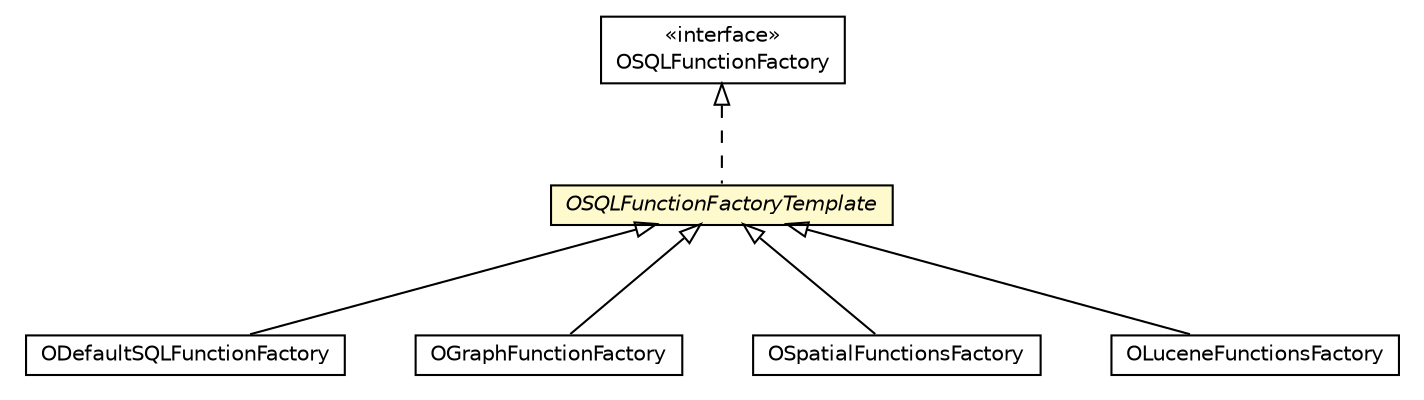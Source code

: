 #!/usr/local/bin/dot
#
# Class diagram 
# Generated by UMLGraph version R5_6-24-gf6e263 (http://www.umlgraph.org/)
#

digraph G {
	edge [fontname="Helvetica",fontsize=10,labelfontname="Helvetica",labelfontsize=10];
	node [fontname="Helvetica",fontsize=10,shape=plaintext];
	nodesep=0.25;
	ranksep=0.5;
	// com.orientechnologies.orient.core.sql.functions.OSQLFunctionFactory
	c5881393 [label=<<table title="com.orientechnologies.orient.core.sql.functions.OSQLFunctionFactory" border="0" cellborder="1" cellspacing="0" cellpadding="2" port="p" href="./OSQLFunctionFactory.html">
		<tr><td><table border="0" cellspacing="0" cellpadding="1">
<tr><td align="center" balign="center"> &#171;interface&#187; </td></tr>
<tr><td align="center" balign="center"> OSQLFunctionFactory </td></tr>
		</table></td></tr>
		</table>>, URL="./OSQLFunctionFactory.html", fontname="Helvetica", fontcolor="black", fontsize=10.0];
	// com.orientechnologies.orient.core.sql.functions.ODefaultSQLFunctionFactory
	c5881396 [label=<<table title="com.orientechnologies.orient.core.sql.functions.ODefaultSQLFunctionFactory" border="0" cellborder="1" cellspacing="0" cellpadding="2" port="p" href="./ODefaultSQLFunctionFactory.html">
		<tr><td><table border="0" cellspacing="0" cellpadding="1">
<tr><td align="center" balign="center"> ODefaultSQLFunctionFactory </td></tr>
		</table></td></tr>
		</table>>, URL="./ODefaultSQLFunctionFactory.html", fontname="Helvetica", fontcolor="black", fontsize=10.0];
	// com.orientechnologies.orient.core.sql.functions.OSQLFunctionFactoryTemplate
	c5881400 [label=<<table title="com.orientechnologies.orient.core.sql.functions.OSQLFunctionFactoryTemplate" border="0" cellborder="1" cellspacing="0" cellpadding="2" port="p" bgcolor="lemonChiffon" href="./OSQLFunctionFactoryTemplate.html">
		<tr><td><table border="0" cellspacing="0" cellpadding="1">
<tr><td align="center" balign="center"><font face="Helvetica-Oblique"> OSQLFunctionFactoryTemplate </font></td></tr>
		</table></td></tr>
		</table>>, URL="./OSQLFunctionFactoryTemplate.html", fontname="Helvetica", fontcolor="black", fontsize=10.0];
	// com.orientechnologies.orient.graph.sql.functions.OGraphFunctionFactory
	c5882854 [label=<<table title="com.orientechnologies.orient.graph.sql.functions.OGraphFunctionFactory" border="0" cellborder="1" cellspacing="0" cellpadding="2" port="p" href="../../../graph/sql/functions/OGraphFunctionFactory.html">
		<tr><td><table border="0" cellspacing="0" cellpadding="1">
<tr><td align="center" balign="center"> OGraphFunctionFactory </td></tr>
		</table></td></tr>
		</table>>, URL="../../../graph/sql/functions/OGraphFunctionFactory.html", fontname="Helvetica", fontcolor="black", fontsize=10.0];
	// com.orientechnologies.spatial.functions.OSpatialFunctionsFactory
	c5883011 [label=<<table title="com.orientechnologies.spatial.functions.OSpatialFunctionsFactory" border="0" cellborder="1" cellspacing="0" cellpadding="2" port="p" href="../../../../spatial/functions/OSpatialFunctionsFactory.html">
		<tr><td><table border="0" cellspacing="0" cellpadding="1">
<tr><td align="center" balign="center"> OSpatialFunctionsFactory </td></tr>
		</table></td></tr>
		</table>>, URL="../../../../spatial/functions/OSpatialFunctionsFactory.html", fontname="Helvetica", fontcolor="black", fontsize=10.0];
	// com.orientechnologies.lucene.functions.OLuceneFunctionsFactory
	c5883074 [label=<<table title="com.orientechnologies.lucene.functions.OLuceneFunctionsFactory" border="0" cellborder="1" cellspacing="0" cellpadding="2" port="p" href="../../../../lucene/functions/OLuceneFunctionsFactory.html">
		<tr><td><table border="0" cellspacing="0" cellpadding="1">
<tr><td align="center" balign="center"> OLuceneFunctionsFactory </td></tr>
		</table></td></tr>
		</table>>, URL="../../../../lucene/functions/OLuceneFunctionsFactory.html", fontname="Helvetica", fontcolor="black", fontsize=10.0];
	//com.orientechnologies.orient.core.sql.functions.ODefaultSQLFunctionFactory extends com.orientechnologies.orient.core.sql.functions.OSQLFunctionFactoryTemplate
	c5881400:p -> c5881396:p [dir=back,arrowtail=empty];
	//com.orientechnologies.orient.core.sql.functions.OSQLFunctionFactoryTemplate implements com.orientechnologies.orient.core.sql.functions.OSQLFunctionFactory
	c5881393:p -> c5881400:p [dir=back,arrowtail=empty,style=dashed];
	//com.orientechnologies.orient.graph.sql.functions.OGraphFunctionFactory extends com.orientechnologies.orient.core.sql.functions.OSQLFunctionFactoryTemplate
	c5881400:p -> c5882854:p [dir=back,arrowtail=empty];
	//com.orientechnologies.spatial.functions.OSpatialFunctionsFactory extends com.orientechnologies.orient.core.sql.functions.OSQLFunctionFactoryTemplate
	c5881400:p -> c5883011:p [dir=back,arrowtail=empty];
	//com.orientechnologies.lucene.functions.OLuceneFunctionsFactory extends com.orientechnologies.orient.core.sql.functions.OSQLFunctionFactoryTemplate
	c5881400:p -> c5883074:p [dir=back,arrowtail=empty];
}

